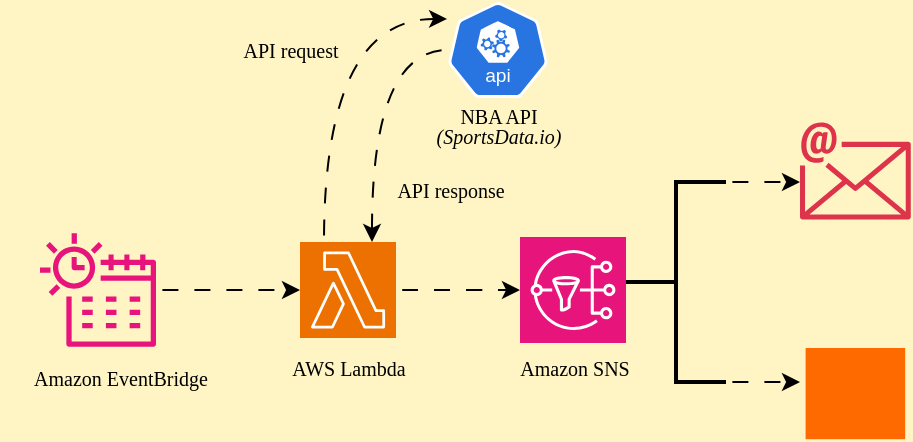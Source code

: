 <mxfile version="26.0.4">
  <diagram name="Page-1" id="X-CGd8RmOUdNiGuNMknw">
    <mxGraphModel dx="704" dy="405" grid="1" gridSize="10" guides="1" tooltips="1" connect="1" arrows="1" fold="1" page="1" pageScale="1" pageWidth="827" pageHeight="1169" background="#FFF4C3" math="0" shadow="0">
      <root>
        <mxCell id="0" />
        <mxCell id="1" parent="0" />
        <mxCell id="qQXRW3p8ppKCnYw3b7h6-1" value="" style="aspect=fixed;sketch=0;html=1;dashed=0;whitespace=wrap;verticalLabelPosition=bottom;verticalAlign=top;fillColor=#2875E2;strokeColor=#ffffff;points=[[0.005,0.63,0],[0.1,0.2,0],[0.9,0.2,0],[0.5,0,0],[0.995,0.63,0],[0.72,0.99,0],[0.5,1,0],[0.28,0.99,0]];shape=mxgraph.kubernetes.icon2;kubernetesLabel=1;prIcon=api" parent="1" vertex="1">
          <mxGeometry x="364" y="70" width="50" height="48" as="geometry" />
        </mxCell>
        <mxCell id="qQXRW3p8ppKCnYw3b7h6-17" value="" style="edgeStyle=orthogonalEdgeStyle;curved=1;rounded=0;orthogonalLoop=1;jettySize=auto;html=1;flowAnimation=1;" parent="1" source="qQXRW3p8ppKCnYw3b7h6-8" target="qQXRW3p8ppKCnYw3b7h6-16" edge="1">
          <mxGeometry relative="1" as="geometry" />
        </mxCell>
        <mxCell id="qQXRW3p8ppKCnYw3b7h6-8" value="" style="sketch=0;points=[[0,0,0],[0.25,0,0],[0.5,0,0],[0.75,0,0],[1,0,0],[0,1,0],[0.25,1,0],[0.5,1,0],[0.75,1,0],[1,1,0],[0,0.25,0],[0,0.5,0],[0,0.75,0],[1,0.25,0],[1,0.5,0],[1,0.75,0]];outlineConnect=0;fontColor=#232F3E;fillColor=#ED7100;strokeColor=#ffffff;dashed=0;verticalLabelPosition=bottom;verticalAlign=top;align=center;html=1;fontSize=12;fontStyle=0;aspect=fixed;shape=mxgraph.aws4.resourceIcon;resIcon=mxgraph.aws4.lambda;" parent="1" vertex="1">
          <mxGeometry x="290" y="190" width="48" height="48" as="geometry" />
        </mxCell>
        <mxCell id="qQXRW3p8ppKCnYw3b7h6-12" value="" style="edgeStyle=orthogonalEdgeStyle;rounded=0;orthogonalLoop=1;jettySize=auto;html=1;flowAnimation=1;" parent="1" source="qQXRW3p8ppKCnYw3b7h6-10" target="qQXRW3p8ppKCnYw3b7h6-8" edge="1">
          <mxGeometry relative="1" as="geometry" />
        </mxCell>
        <mxCell id="qQXRW3p8ppKCnYw3b7h6-10" value="" style="sketch=0;outlineConnect=0;fontColor=#232F3E;gradientColor=none;fillColor=#E7157B;strokeColor=none;dashed=0;verticalLabelPosition=bottom;verticalAlign=top;align=center;html=1;fontSize=12;fontStyle=0;aspect=fixed;pointerEvents=1;shape=mxgraph.aws4.eventbridge_scheduler;" parent="1" vertex="1">
          <mxGeometry x="160" y="185" width="58" height="58" as="geometry" />
        </mxCell>
        <mxCell id="qQXRW3p8ppKCnYw3b7h6-13" style="edgeStyle=orthogonalEdgeStyle;curved=1;rounded=0;orthogonalLoop=1;jettySize=auto;html=1;entryX=0.75;entryY=0;entryDx=0;entryDy=0;entryPerimeter=0;flowAnimation=1;" parent="1" source="qQXRW3p8ppKCnYw3b7h6-1" target="qQXRW3p8ppKCnYw3b7h6-8" edge="1">
          <mxGeometry relative="1" as="geometry" />
        </mxCell>
        <mxCell id="qQXRW3p8ppKCnYw3b7h6-15" style="edgeStyle=orthogonalEdgeStyle;curved=1;rounded=0;orthogonalLoop=1;jettySize=auto;html=1;exitX=0.25;exitY=0;exitDx=0;exitDy=0;exitPerimeter=0;entryX=-0.009;entryY=0.176;entryDx=0;entryDy=0;entryPerimeter=0;flowAnimation=1;" parent="1" source="qQXRW3p8ppKCnYw3b7h6-8" target="qQXRW3p8ppKCnYw3b7h6-1" edge="1">
          <mxGeometry relative="1" as="geometry" />
        </mxCell>
        <mxCell id="qQXRW3p8ppKCnYw3b7h6-16" value="" style="sketch=0;points=[[0,0,0],[0.25,0,0],[0.5,0,0],[0.75,0,0],[1,0,0],[0,1,0],[0.25,1,0],[0.5,1,0],[0.75,1,0],[1,1,0],[0,0.25,0],[0,0.5,0],[0,0.75,0],[1,0.25,0],[1,0.5,0],[1,0.75,0]];outlineConnect=0;fontColor=#232F3E;fillColor=#E7157B;strokeColor=#ffffff;dashed=0;verticalLabelPosition=bottom;verticalAlign=top;align=center;html=1;fontSize=12;fontStyle=0;aspect=fixed;shape=mxgraph.aws4.resourceIcon;resIcon=mxgraph.aws4.sns;" parent="1" vertex="1">
          <mxGeometry x="400" y="187.5" width="53" height="53" as="geometry" />
        </mxCell>
        <mxCell id="qQXRW3p8ppKCnYw3b7h6-18" value="" style="sketch=0;outlineConnect=0;fontColor=#232F3E;gradientColor=none;fillColor=#DD344C;strokeColor=none;dashed=0;verticalLabelPosition=bottom;verticalAlign=top;align=center;html=1;fontSize=12;fontStyle=0;aspect=fixed;shape=mxgraph.aws4.email;" parent="1" vertex="1">
          <mxGeometry x="540" y="130" width="55.39" height="49" as="geometry" />
        </mxCell>
        <mxCell id="qQXRW3p8ppKCnYw3b7h6-19" value="" style="points=[];aspect=fixed;html=1;align=center;shadow=0;dashed=0;fillColor=#FF6A00;strokeColor=none;shape=mxgraph.alibaba_cloud.sms_short_message_service;" parent="1" vertex="1">
          <mxGeometry x="542.8" y="243" width="49.8" height="45.6" as="geometry" />
        </mxCell>
        <mxCell id="qQXRW3p8ppKCnYw3b7h6-39" style="edgeStyle=elbowEdgeStyle;rounded=0;orthogonalLoop=1;jettySize=auto;elbow=vertical;html=1;exitX=1;exitY=1;exitDx=0;exitDy=0;exitPerimeter=0;flowAnimation=1;fontFamily=Comic Sans MS;" parent="1" source="qQXRW3p8ppKCnYw3b7h6-38" edge="1">
          <mxGeometry relative="1" as="geometry">
            <mxPoint x="540" y="260.235" as="targetPoint" />
          </mxGeometry>
        </mxCell>
        <mxCell id="qQXRW3p8ppKCnYw3b7h6-40" style="edgeStyle=elbowEdgeStyle;rounded=0;orthogonalLoop=1;jettySize=auto;elbow=vertical;html=1;exitX=1;exitY=0;exitDx=0;exitDy=0;exitPerimeter=0;flowAnimation=1;" parent="1" source="qQXRW3p8ppKCnYw3b7h6-38" target="qQXRW3p8ppKCnYw3b7h6-18" edge="1">
          <mxGeometry relative="1" as="geometry" />
        </mxCell>
        <mxCell id="qQXRW3p8ppKCnYw3b7h6-38" value="" style="strokeWidth=2;html=1;shape=mxgraph.flowchart.annotation_2;align=left;labelPosition=right;pointerEvents=1;" parent="1" vertex="1">
          <mxGeometry x="453" y="160" width="50" height="100" as="geometry" />
        </mxCell>
        <mxCell id="qQXRW3p8ppKCnYw3b7h6-41" value="&lt;font style=&quot;line-height: 40%;&quot; face=&quot;Comic Sans MS&quot;&gt;&lt;span style=&quot;font-size: 10px; line-height: 40%;&quot;&gt;NBA API&lt;/span&gt;&lt;/font&gt;&lt;div style=&quot;line-height: 40%;&quot;&gt;&lt;font face=&quot;Comic Sans MS&quot;&gt;&lt;span style=&quot;font-size: 10px; line-height: 40%;&quot;&gt;&lt;i&gt;(SportsData.io)&lt;/i&gt;&lt;/span&gt;&lt;/font&gt;&lt;/div&gt;" style="text;html=1;align=center;verticalAlign=middle;resizable=0;points=[];autosize=1;strokeColor=none;fillColor=none;" parent="1" vertex="1">
          <mxGeometry x="339" y="115" width="100" height="30" as="geometry" />
        </mxCell>
        <mxCell id="qQXRW3p8ppKCnYw3b7h6-42" value="&lt;font style=&quot;font-size: 10px;&quot; face=&quot;Comic Sans MS&quot;&gt;API request&lt;/font&gt;" style="text;html=1;align=center;verticalAlign=middle;resizable=0;points=[];autosize=1;strokeColor=none;fillColor=none;" parent="1" vertex="1">
          <mxGeometry x="245" y="79" width="80" height="30" as="geometry" />
        </mxCell>
        <mxCell id="qQXRW3p8ppKCnYw3b7h6-43" value="&lt;font style=&quot;font-size: 10px;&quot; face=&quot;Comic Sans MS&quot;&gt;API response&lt;/font&gt;" style="text;html=1;align=center;verticalAlign=middle;resizable=0;points=[];autosize=1;strokeColor=none;fillColor=none;" parent="1" vertex="1">
          <mxGeometry x="320" y="149" width="90" height="30" as="geometry" />
        </mxCell>
        <mxCell id="qQXRW3p8ppKCnYw3b7h6-44" value="&lt;font style=&quot;font-size: 10px;&quot; face=&quot;Comic Sans MS&quot;&gt;AWS Lambda&lt;/font&gt;" style="text;html=1;align=center;verticalAlign=middle;resizable=0;points=[];autosize=1;strokeColor=none;fillColor=none;" parent="1" vertex="1">
          <mxGeometry x="269" y="238" width="90" height="30" as="geometry" />
        </mxCell>
        <mxCell id="qQXRW3p8ppKCnYw3b7h6-47" value="&lt;font style=&quot;font-size: 10px;&quot; face=&quot;Comic Sans MS&quot;&gt;Amazon EventBridge&lt;/font&gt;" style="text;html=1;align=center;verticalAlign=middle;resizable=0;points=[];autosize=1;strokeColor=none;fillColor=none;" parent="1" vertex="1">
          <mxGeometry x="140" y="243" width="120" height="30" as="geometry" />
        </mxCell>
        <mxCell id="qQXRW3p8ppKCnYw3b7h6-48" value="&lt;font style=&quot;font-size: 10px;&quot; face=&quot;Comic Sans MS&quot;&gt;Amazon SNS&lt;/font&gt;" style="text;html=1;align=center;verticalAlign=middle;resizable=0;points=[];autosize=1;strokeColor=none;fillColor=none;" parent="1" vertex="1">
          <mxGeometry x="386.5" y="238" width="80" height="30" as="geometry" />
        </mxCell>
      </root>
    </mxGraphModel>
  </diagram>
</mxfile>
